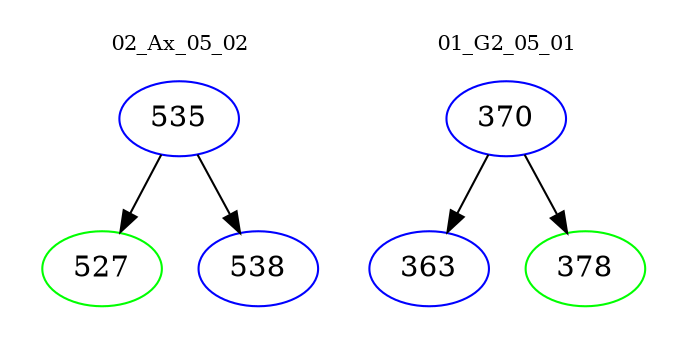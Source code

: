 digraph{
subgraph cluster_0 {
color = white
label = "02_Ax_05_02";
fontsize=10;
T0_535 [label="535", color="blue"]
T0_535 -> T0_527 [color="black"]
T0_527 [label="527", color="green"]
T0_535 -> T0_538 [color="black"]
T0_538 [label="538", color="blue"]
}
subgraph cluster_1 {
color = white
label = "01_G2_05_01";
fontsize=10;
T1_370 [label="370", color="blue"]
T1_370 -> T1_363 [color="black"]
T1_363 [label="363", color="blue"]
T1_370 -> T1_378 [color="black"]
T1_378 [label="378", color="green"]
}
}
